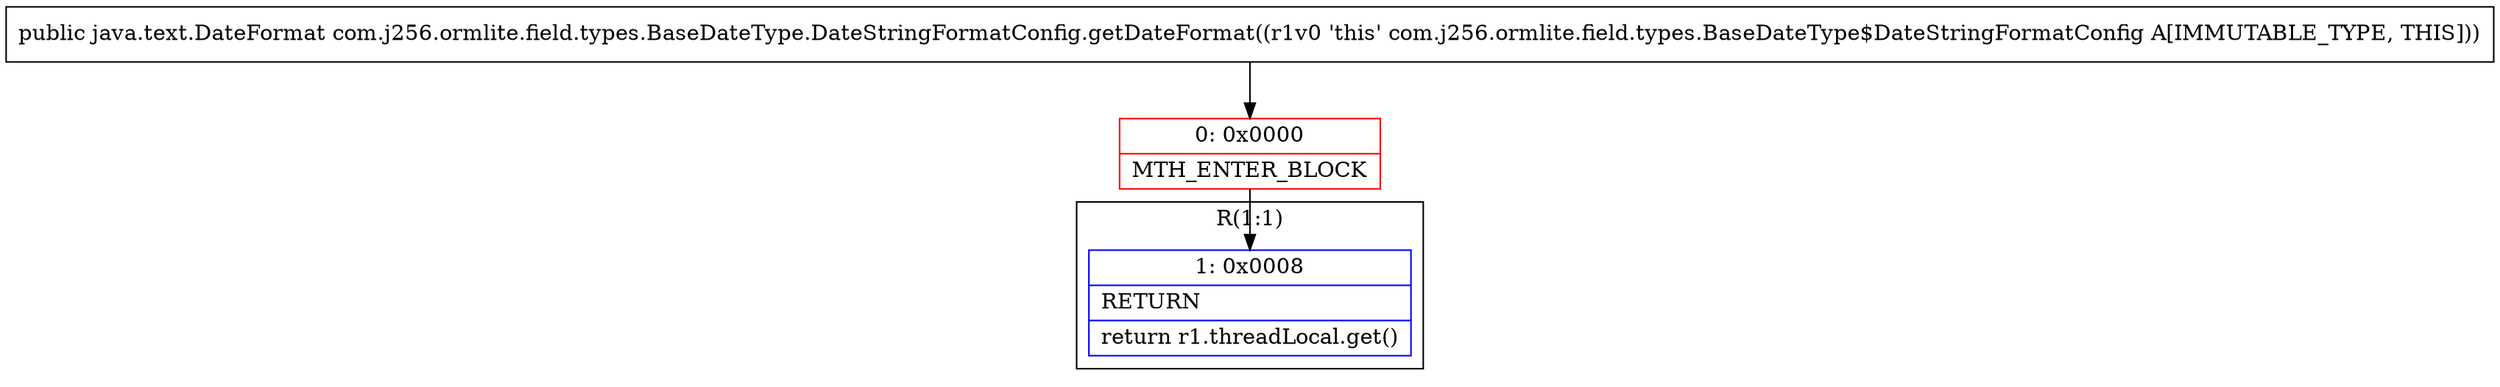 digraph "CFG forcom.j256.ormlite.field.types.BaseDateType.DateStringFormatConfig.getDateFormat()Ljava\/text\/DateFormat;" {
subgraph cluster_Region_1324797375 {
label = "R(1:1)";
node [shape=record,color=blue];
Node_1 [shape=record,label="{1\:\ 0x0008|RETURN\l|return r1.threadLocal.get()\l}"];
}
Node_0 [shape=record,color=red,label="{0\:\ 0x0000|MTH_ENTER_BLOCK\l}"];
MethodNode[shape=record,label="{public java.text.DateFormat com.j256.ormlite.field.types.BaseDateType.DateStringFormatConfig.getDateFormat((r1v0 'this' com.j256.ormlite.field.types.BaseDateType$DateStringFormatConfig A[IMMUTABLE_TYPE, THIS])) }"];
MethodNode -> Node_0;
Node_0 -> Node_1;
}

